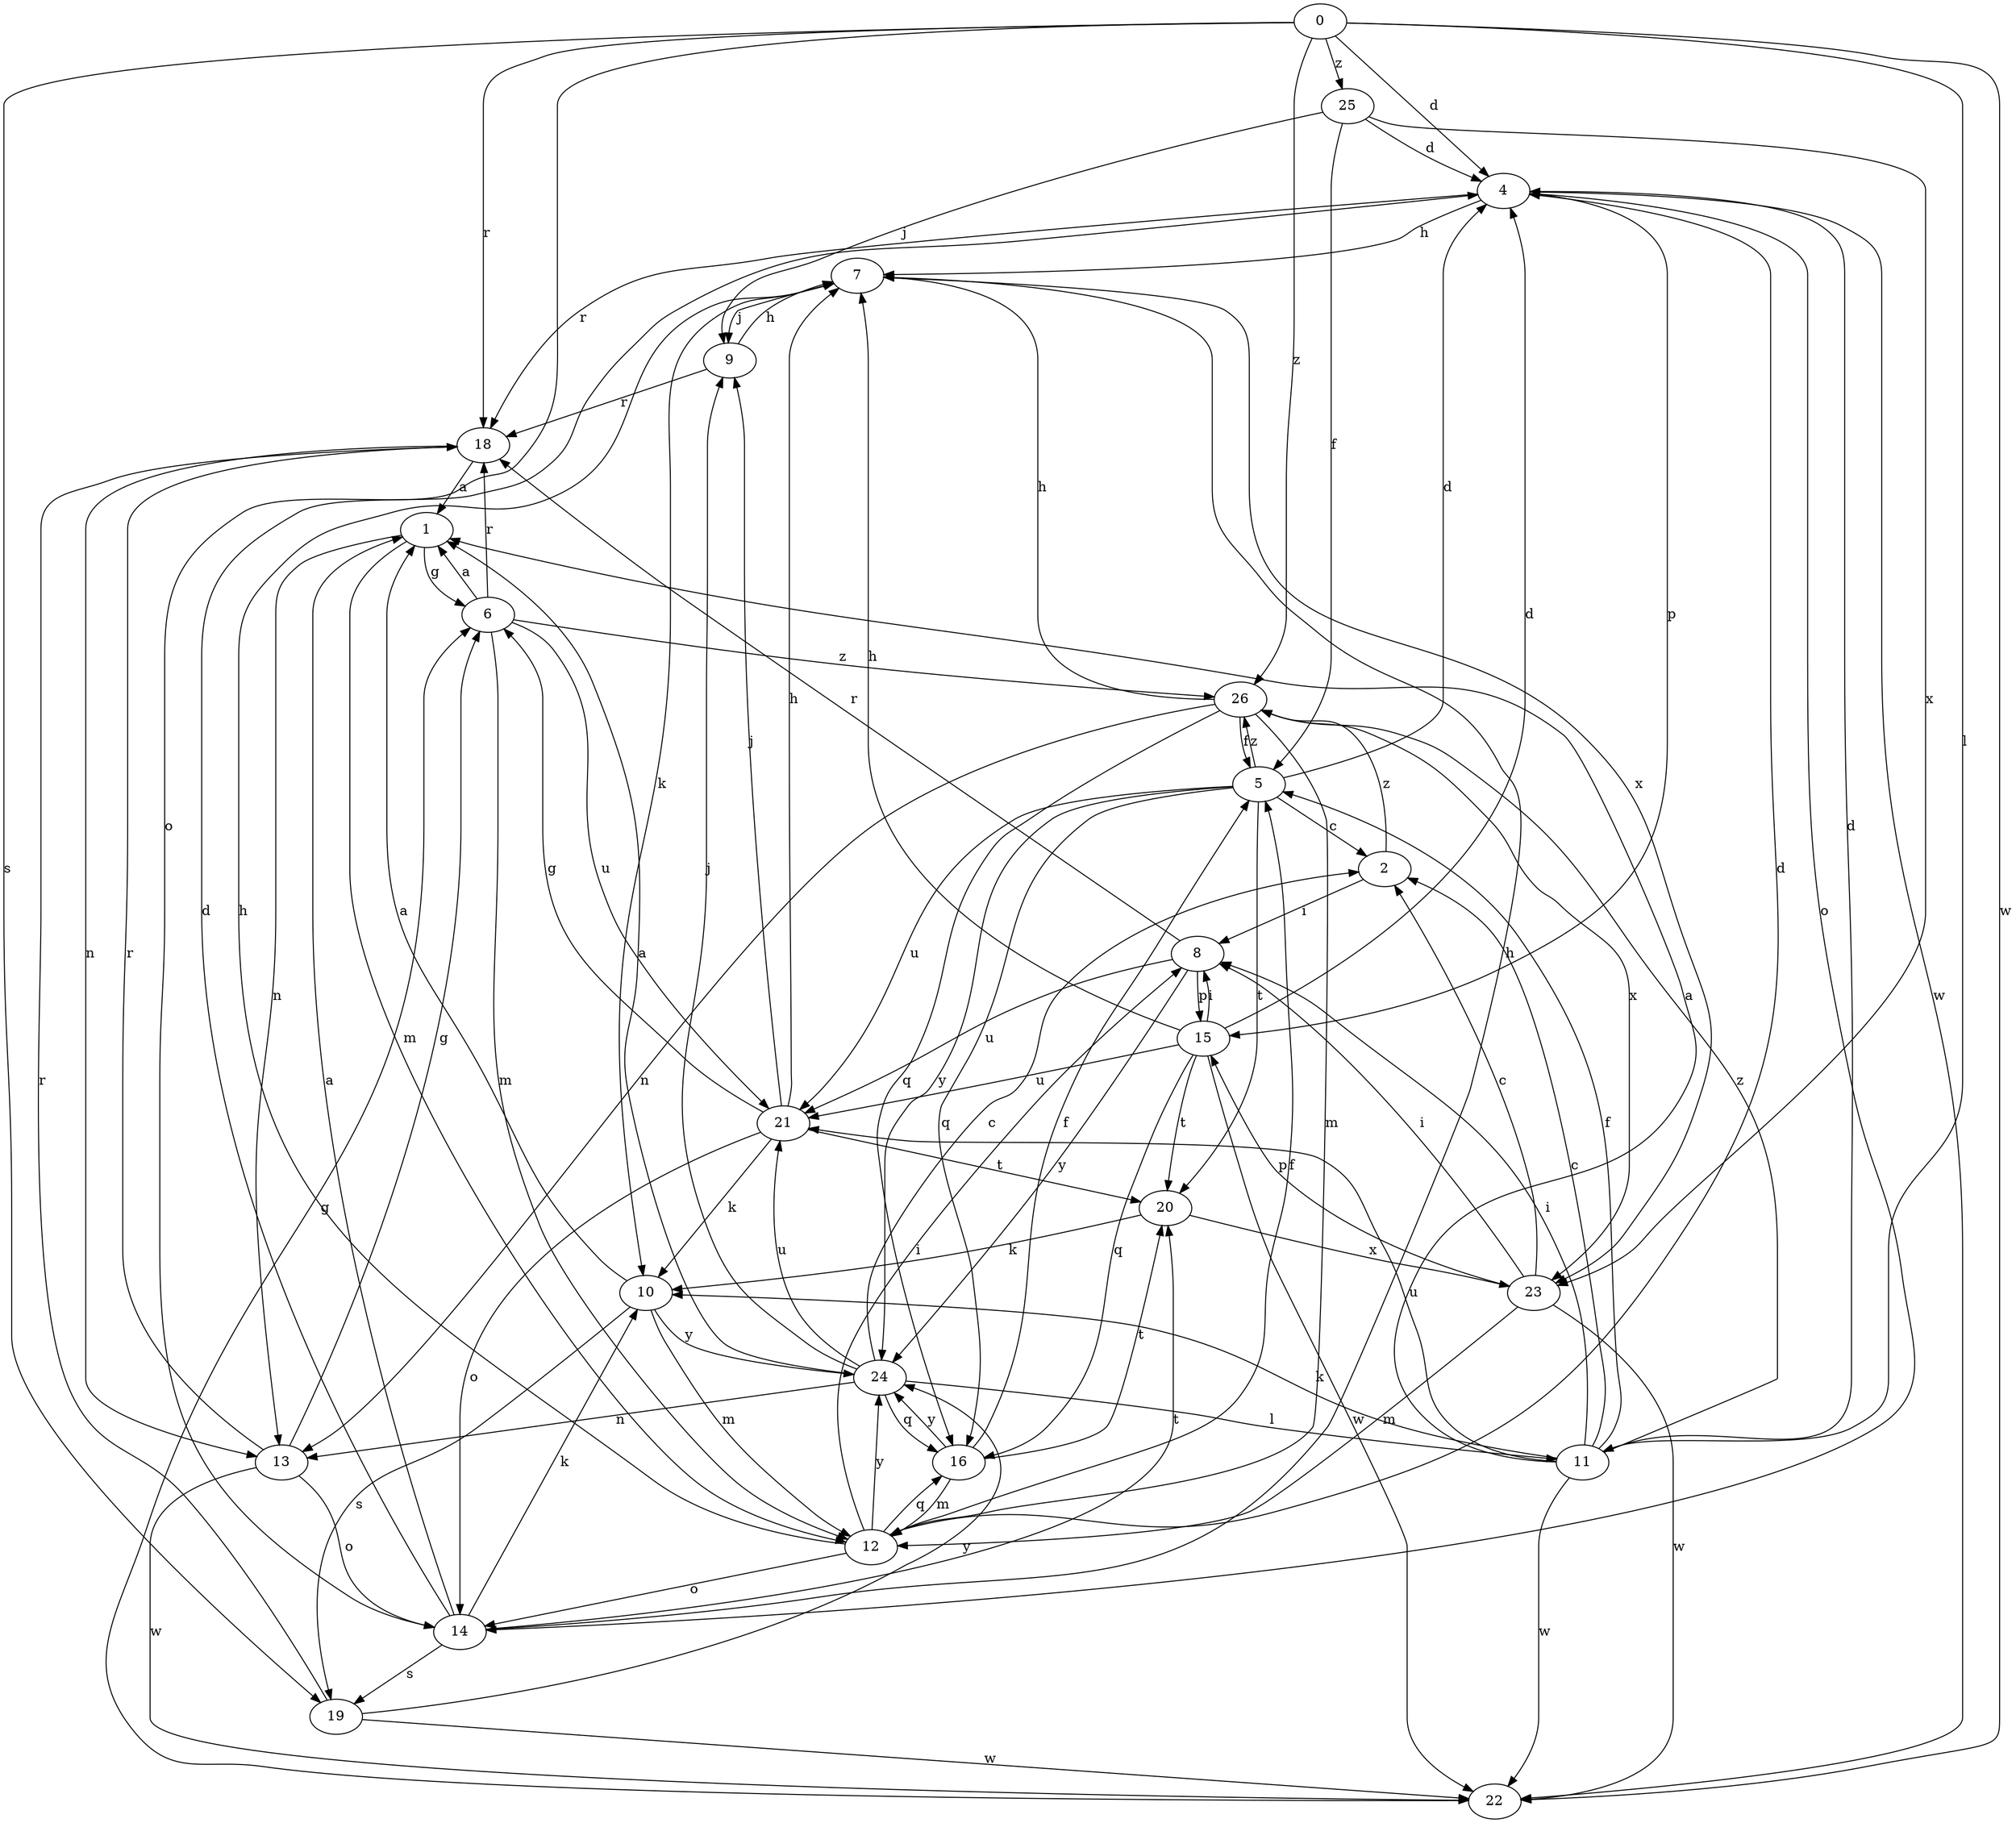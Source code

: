 strict digraph  {
0;
1;
2;
4;
5;
6;
7;
8;
9;
10;
11;
12;
13;
14;
15;
16;
18;
19;
20;
21;
22;
23;
24;
25;
26;
0 -> 4  [label=d];
0 -> 11  [label=l];
0 -> 14  [label=o];
0 -> 18  [label=r];
0 -> 19  [label=s];
0 -> 22  [label=w];
0 -> 25  [label=z];
0 -> 26  [label=z];
1 -> 6  [label=g];
1 -> 12  [label=m];
1 -> 13  [label=n];
2 -> 8  [label=i];
2 -> 26  [label=z];
4 -> 7  [label=h];
4 -> 14  [label=o];
4 -> 15  [label=p];
4 -> 18  [label=r];
4 -> 22  [label=w];
5 -> 2  [label=c];
5 -> 4  [label=d];
5 -> 16  [label=q];
5 -> 20  [label=t];
5 -> 21  [label=u];
5 -> 24  [label=y];
5 -> 26  [label=z];
6 -> 1  [label=a];
6 -> 12  [label=m];
6 -> 18  [label=r];
6 -> 21  [label=u];
6 -> 26  [label=z];
7 -> 9  [label=j];
7 -> 10  [label=k];
7 -> 23  [label=x];
8 -> 15  [label=p];
8 -> 18  [label=r];
8 -> 21  [label=u];
8 -> 24  [label=y];
9 -> 7  [label=h];
9 -> 18  [label=r];
10 -> 1  [label=a];
10 -> 12  [label=m];
10 -> 19  [label=s];
10 -> 24  [label=y];
11 -> 1  [label=a];
11 -> 2  [label=c];
11 -> 4  [label=d];
11 -> 5  [label=f];
11 -> 8  [label=i];
11 -> 10  [label=k];
11 -> 21  [label=u];
11 -> 22  [label=w];
11 -> 26  [label=z];
12 -> 4  [label=d];
12 -> 5  [label=f];
12 -> 7  [label=h];
12 -> 8  [label=i];
12 -> 14  [label=o];
12 -> 16  [label=q];
12 -> 24  [label=y];
13 -> 6  [label=g];
13 -> 14  [label=o];
13 -> 18  [label=r];
13 -> 22  [label=w];
14 -> 1  [label=a];
14 -> 4  [label=d];
14 -> 7  [label=h];
14 -> 10  [label=k];
14 -> 19  [label=s];
14 -> 20  [label=t];
15 -> 4  [label=d];
15 -> 7  [label=h];
15 -> 8  [label=i];
15 -> 16  [label=q];
15 -> 20  [label=t];
15 -> 21  [label=u];
15 -> 22  [label=w];
16 -> 5  [label=f];
16 -> 12  [label=m];
16 -> 20  [label=t];
16 -> 24  [label=y];
18 -> 1  [label=a];
18 -> 13  [label=n];
19 -> 18  [label=r];
19 -> 22  [label=w];
19 -> 24  [label=y];
20 -> 10  [label=k];
20 -> 23  [label=x];
21 -> 6  [label=g];
21 -> 7  [label=h];
21 -> 9  [label=j];
21 -> 10  [label=k];
21 -> 14  [label=o];
21 -> 20  [label=t];
22 -> 6  [label=g];
23 -> 2  [label=c];
23 -> 8  [label=i];
23 -> 12  [label=m];
23 -> 15  [label=p];
23 -> 22  [label=w];
24 -> 1  [label=a];
24 -> 2  [label=c];
24 -> 9  [label=j];
24 -> 11  [label=l];
24 -> 13  [label=n];
24 -> 16  [label=q];
24 -> 21  [label=u];
25 -> 4  [label=d];
25 -> 5  [label=f];
25 -> 9  [label=j];
25 -> 23  [label=x];
26 -> 5  [label=f];
26 -> 7  [label=h];
26 -> 12  [label=m];
26 -> 13  [label=n];
26 -> 16  [label=q];
26 -> 23  [label=x];
}
